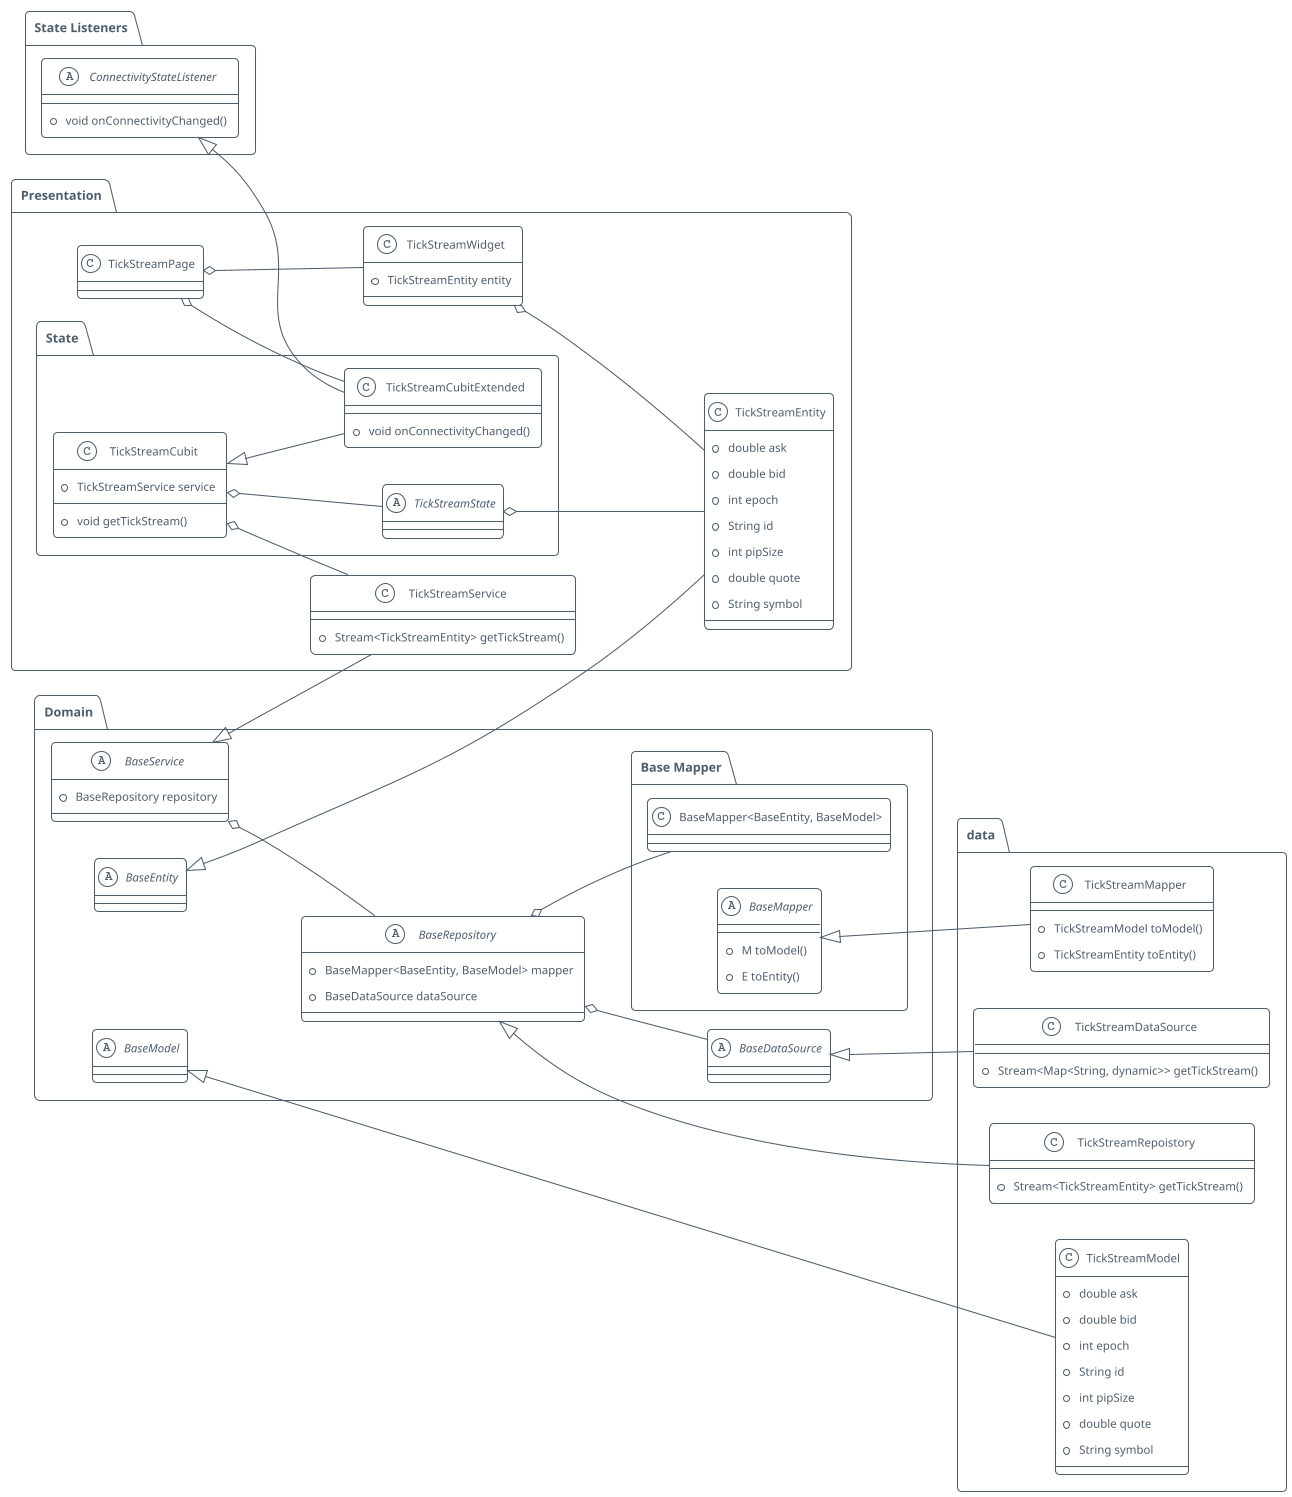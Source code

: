 @startuml

!theme aws-orange
!theme plain

set namespaceSeparator ::

left to right direction

abstract class "State Listeners::ConnectivityStateListener" {
  +void onConnectivityChanged()
}

abstract class "Domain::BaseRepository" {
  +BaseMapper<BaseEntity, BaseModel> mapper
  +BaseDataSource dataSource
}

"Domain::BaseRepository" o-- "Domain::Base Mapper::BaseMapper<BaseEntity, BaseModel>"
"Domain::BaseRepository" o-- "Domain::BaseDataSource"

abstract class "Domain::Base Mapper::BaseMapper" {
  +M toModel()
  +E toEntity()
}

abstract class "Domain::BaseModel" {
}

abstract class "Domain::::BaseService" {
  +BaseRepository repository
}

"Domain::::BaseService" o-- "Domain::BaseRepository"

abstract class "Domain::BaseDataSource" {
}

abstract class "Domain::BaseEntity" {
}

class "data::TickStreamRepoistory" {
  +Stream<TickStreamEntity> getTickStream()
}

"Domain::BaseRepository" <|-- "data::TickStreamRepoistory"

class "data::TickStreamModel" {
  +double ask
  +double bid
  +int epoch
  +String id
  +int pipSize
  +double quote
  +String symbol
}

"Domain::BaseModel" <|-- "data::TickStreamModel"

class "data::TickStreamMapper" {
  +TickStreamModel toModel()
  +TickStreamEntity toEntity()
}

"Domain::Base Mapper::BaseMapper" <|-- "data::TickStreamMapper"

class "data::TickStreamDataSource" {
  +Stream<Map<String, dynamic>> getTickStream()
}

"Domain::BaseDataSource" <|-- "data::TickStreamDataSource"

class "Presentation::TickStreamService" {
  +Stream<TickStreamEntity> getTickStream()
}

"Domain::::BaseService" <|-- "Presentation::TickStreamService"

class "Presentation::TickStreamWidget" {
  +TickStreamEntity entity
}

"Presentation::TickStreamWidget" o-- "Presentation::TickStreamEntity"

class "Presentation::State::TickStreamCubitExtended" {
  +void onConnectivityChanged()
}

"Presentation::State::TickStreamCubit" <|-- "Presentation::State::TickStreamCubitExtended"
"State Listeners::ConnectivityStateListener" <|-- "Presentation::State::TickStreamCubitExtended"

class "Presentation::TickStreamEntity" {
  +double ask
  +double bid
  +int epoch
  +String id
  +int pipSize
  +double quote
  +String symbol
}

"Domain::BaseEntity" <|-- "Presentation::TickStreamEntity"

class "Presentation::State::TickStreamCubit" {
  +TickStreamService service
  +void getTickStream()
}

"Presentation::State::TickStreamCubit" o-- "Presentation::TickStreamService"

abstract class "Presentation::State::TickStreamState" {
}

"Presentation::State::TickStreamState" o-- "Presentation::TickStreamEntity"

class "Presentation::TickStreamPage" {
}

"Presentation::TickStreamPage" o-- "Presentation::TickStreamWidget"
"Presentation::TickStreamPage" o-- "Presentation::State::TickStreamCubitExtended"

"Presentation::State::TickStreamCubit" o-- "Presentation::State::TickStreamState"

@enduml
